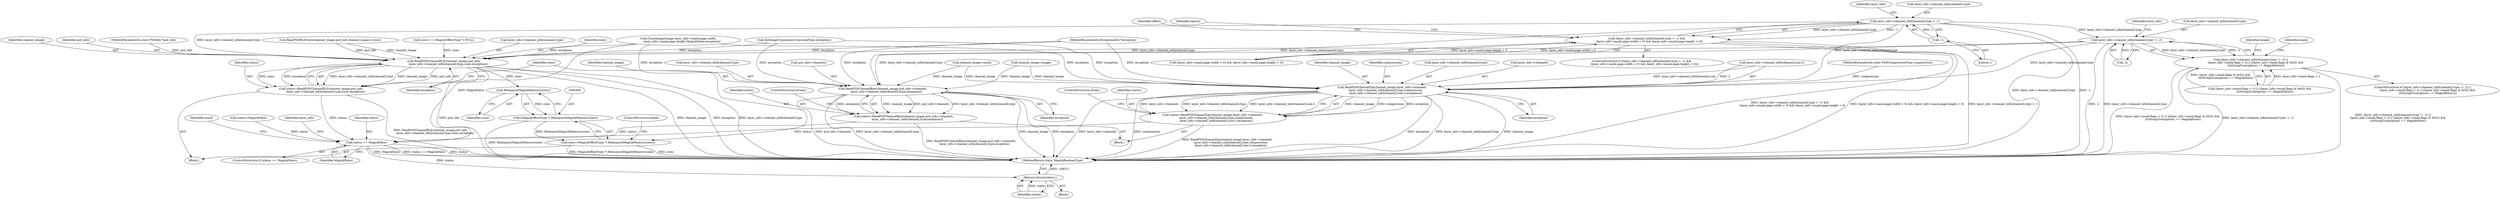 digraph "0_ImageMagick_04a567494786d5bb50894fc8bb8fea0cf496bea8@pointer" {
"1000124" [label="(Call,layer_info->channel_info[channel].type < -1)"];
"1000132" [label="(Call,-1)"];
"1000123" [label="(Call,(layer_info->channel_info[channel].type < -1) &&\n      (layer_info->mask.page.width > 0) && (layer_info->mask.page.height > 0))"];
"1000162" [label="(Call,layer_info->channel_info[channel].type != -2)"];
"1000161" [label="(Call,(layer_info->channel_info[channel].type != -2) ||\n           (layer_info->mask.flags > 2) || ((layer_info->mask.flags & 0x02) &&\n            (IsStringTrue(option) == MagickFalse)))"];
"1000254" [label="(Call,ReadPSDChannelRaw(channel_image,psd_info->channels,\n        layer_info->channel_info[channel].type,exception))"];
"1000252" [label="(Call,status=ReadPSDChannelRaw(channel_image,psd_info->channels,\n        layer_info->channel_info[channel].type,exception))"];
"1000368" [label="(Call,status == MagickFalse)"];
"1000393" [label="(Return,return(status);)"];
"1000293" [label="(Call,ReadPSDChannelRLE(channel_image,psd_info,\n          layer_info->channel_info[channel].type,sizes,exception))"];
"1000291" [label="(Call,status=ReadPSDChannelRLE(channel_image,psd_info,\n          layer_info->channel_info[channel].type,sizes,exception))"];
"1000309" [label="(Call,RelinquishMagickMemory(sizes))"];
"1000307" [label="(Call,(MagickOffsetType *) RelinquishMagickMemory(sizes))"];
"1000305" [label="(Call,sizes=(MagickOffsetType *) RelinquishMagickMemory(sizes))"];
"1000316" [label="(Call,ReadPSDChannelZip(channel_image,layer_info->channels,\n        layer_info->channel_info[channel].type,compression,\n        layer_info->channel_info[channel].size-2,exception))"];
"1000314" [label="(Call,status=ReadPSDChannelZip(channel_image,layer_info->channels,\n        layer_info->channel_info[channel].type,compression,\n        layer_info->channel_info[channel].size-2,exception))"];
"1000389" [label="(Identifier,layer_info)"];
"1000316" [label="(Call,ReadPSDChannelZip(channel_image,layer_info->channels,\n        layer_info->channel_info[channel].type,compression,\n        layer_info->channel_info[channel].size-2,exception))"];
"1000311" [label="(ControlStructure,break;)"];
"1000273" [label="(Call,ReadPSDRLESizes(channel_image,psd_info,channel_image->rows))"];
"1000292" [label="(Identifier,status)"];
"1000254" [label="(Call,ReadPSDChannelRaw(channel_image,psd_info->channels,\n        layer_info->channel_info[channel].type,exception))"];
"1000328" [label="(Identifier,compression)"];
"1000139" [label="(Identifier,layer_info)"];
"1000122" [label="(ControlStructure,if ((layer_info->channel_info[channel].type < -1) &&\n      (layer_info->mask.page.width > 0) && (layer_info->mask.page.height > 0)))"];
"1000242" [label="(Identifier,offset)"];
"1000176" [label="(Identifier,layer_info)"];
"1000394" [label="(Identifier,status)"];
"1000269" [label="(Block,)"];
"1000395" [label="(MethodReturn,static MagickBooleanType)"];
"1000280" [label="(Call,sizes == (MagickOffsetType *) NULL)"];
"1000310" [label="(Identifier,sizes)"];
"1000296" [label="(Call,layer_info->channel_info[channel].type)"];
"1000245" [label="(Call,status=MagickFalse)"];
"1000114" [label="(Call,channel_image=image)"];
"1000170" [label="(Call,-2)"];
"1000321" [label="(Call,layer_info->channel_info[channel].type)"];
"1000393" [label="(Return,return(status);)"];
"1000307" [label="(Call,(MagickOffsetType *) RelinquishMagickMemory(sizes))"];
"1000194" [label="(Identifier,image)"];
"1000318" [label="(Call,layer_info->channels)"];
"1000329" [label="(Call,layer_info->channel_info[channel].size-2)"];
"1000314" [label="(Call,status=ReadPSDChannelZip(channel_image,layer_info->channels,\n        layer_info->channel_info[channel].type,compression,\n        layer_info->channel_info[channel].size-2,exception))"];
"1000293" [label="(Call,ReadPSDChannelRLE(channel_image,psd_info,\n          layer_info->channel_info[channel].type,sizes,exception))"];
"1000256" [label="(Call,psd_info->channels)"];
"1000266" [label="(Identifier,exception)"];
"1000125" [label="(Call,layer_info->channel_info[channel].type)"];
"1000160" [label="(ControlStructure,if ((layer_info->channel_info[channel].type != -2) ||\n           (layer_info->mask.flags > 2) || ((layer_info->mask.flags & 0x02) &&\n            (IsStringTrue(option) == MagickFalse))))"];
"1000303" [label="(Identifier,sizes)"];
"1000108" [label="(MethodParameterIn,ExceptionInfo *exception)"];
"1000252" [label="(Call,status=ReadPSDChannelRaw(channel_image,psd_info->channels,\n        layer_info->channel_info[channel].type,exception))"];
"1000107" [label="(MethodParameterIn,const PSDCompressionType compression)"];
"1000133" [label="(Literal,1)"];
"1000208" [label="(Identifier,mask)"];
"1000209" [label="(Call,CloneImage(image,layer_info->mask.page.width,\n         layer_info->mask.page.height,MagickFalse,exception))"];
"1000294" [label="(Identifier,channel_image)"];
"1000338" [label="(Identifier,exception)"];
"1000109" [label="(Block,)"];
"1000369" [label="(Identifier,status)"];
"1000315" [label="(Identifier,status)"];
"1000306" [label="(Identifier,sizes)"];
"1000253" [label="(Identifier,status)"];
"1000374" [label="(Identifier,mask)"];
"1000267" [label="(ControlStructure,break;)"];
"1000368" [label="(Call,status == MagickFalse)"];
"1000339" [label="(ControlStructure,break;)"];
"1000162" [label="(Call,layer_info->channel_info[channel].type != -2)"];
"1000304" [label="(Identifier,exception)"];
"1000295" [label="(Identifier,psd_info)"];
"1000123" [label="(Call,(layer_info->channel_info[channel].type < -1) &&\n      (layer_info->mask.page.width > 0) && (layer_info->mask.page.height > 0))"];
"1000370" [label="(Identifier,MagickFalse)"];
"1000104" [label="(MethodParameterIn,const PSDInfo *psd_info)"];
"1000134" [label="(Call,(layer_info->mask.page.width > 0) && (layer_info->mask.page.height > 0))"];
"1000161" [label="(Call,(layer_info->channel_info[channel].type != -2) ||\n           (layer_info->mask.flags > 2) || ((layer_info->mask.flags & 0x02) &&\n            (IsStringTrue(option) == MagickFalse)))"];
"1000156" [label="(Identifier,option)"];
"1000305" [label="(Call,sizes=(MagickOffsetType *) RelinquishMagickMemory(sizes))"];
"1000132" [label="(Call,-1)"];
"1000259" [label="(Call,layer_info->channel_info[channel].type)"];
"1000309" [label="(Call,RelinquishMagickMemory(sizes))"];
"1000234" [label="(Call,SetImageType(mask,GrayscaleType,exception))"];
"1000291" [label="(Call,status=ReadPSDChannelRLE(channel_image,psd_info,\n          layer_info->channel_info[channel].type,sizes,exception))"];
"1000238" [label="(Call,channel_image=mask)"];
"1000367" [label="(ControlStructure,if (status == MagickFalse))"];
"1000317" [label="(Identifier,channel_image)"];
"1000255" [label="(Identifier,channel_image)"];
"1000124" [label="(Call,layer_info->channel_info[channel].type < -1)"];
"1000250" [label="(Block,)"];
"1000172" [label="(Call,(layer_info->mask.flags > 2) || ((layer_info->mask.flags & 0x02) &&\n            (IsStringTrue(option) == MagickFalse)))"];
"1000163" [label="(Call,layer_info->channel_info[channel].type)"];
"1000124" -> "1000123"  [label="AST: "];
"1000124" -> "1000132"  [label="CFG: "];
"1000125" -> "1000124"  [label="AST: "];
"1000132" -> "1000124"  [label="AST: "];
"1000139" -> "1000124"  [label="CFG: "];
"1000123" -> "1000124"  [label="CFG: "];
"1000124" -> "1000395"  [label="DDG: layer_info->channel_info[channel].type"];
"1000124" -> "1000395"  [label="DDG: -1"];
"1000124" -> "1000123"  [label="DDG: layer_info->channel_info[channel].type"];
"1000124" -> "1000123"  [label="DDG: -1"];
"1000132" -> "1000124"  [label="DDG: 1"];
"1000124" -> "1000162"  [label="DDG: layer_info->channel_info[channel].type"];
"1000124" -> "1000254"  [label="DDG: layer_info->channel_info[channel].type"];
"1000124" -> "1000293"  [label="DDG: layer_info->channel_info[channel].type"];
"1000124" -> "1000316"  [label="DDG: layer_info->channel_info[channel].type"];
"1000132" -> "1000133"  [label="CFG: "];
"1000133" -> "1000132"  [label="AST: "];
"1000123" -> "1000122"  [label="AST: "];
"1000123" -> "1000134"  [label="CFG: "];
"1000134" -> "1000123"  [label="AST: "];
"1000156" -> "1000123"  [label="CFG: "];
"1000242" -> "1000123"  [label="CFG: "];
"1000123" -> "1000395"  [label="DDG: (layer_info->channel_info[channel].type < -1) &&\n      (layer_info->mask.page.width > 0) && (layer_info->mask.page.height > 0)"];
"1000123" -> "1000395"  [label="DDG: (layer_info->mask.page.width > 0) && (layer_info->mask.page.height > 0)"];
"1000123" -> "1000395"  [label="DDG: layer_info->channel_info[channel].type < -1"];
"1000134" -> "1000123"  [label="DDG: layer_info->mask.page.width > 0"];
"1000134" -> "1000123"  [label="DDG: layer_info->mask.page.height > 0"];
"1000162" -> "1000161"  [label="AST: "];
"1000162" -> "1000170"  [label="CFG: "];
"1000163" -> "1000162"  [label="AST: "];
"1000170" -> "1000162"  [label="AST: "];
"1000176" -> "1000162"  [label="CFG: "];
"1000161" -> "1000162"  [label="CFG: "];
"1000162" -> "1000395"  [label="DDG: -2"];
"1000162" -> "1000395"  [label="DDG: layer_info->channel_info[channel].type"];
"1000162" -> "1000161"  [label="DDG: layer_info->channel_info[channel].type"];
"1000162" -> "1000161"  [label="DDG: -2"];
"1000170" -> "1000162"  [label="DDG: 2"];
"1000162" -> "1000254"  [label="DDG: layer_info->channel_info[channel].type"];
"1000162" -> "1000293"  [label="DDG: layer_info->channel_info[channel].type"];
"1000162" -> "1000316"  [label="DDG: layer_info->channel_info[channel].type"];
"1000161" -> "1000160"  [label="AST: "];
"1000161" -> "1000172"  [label="CFG: "];
"1000172" -> "1000161"  [label="AST: "];
"1000194" -> "1000161"  [label="CFG: "];
"1000208" -> "1000161"  [label="CFG: "];
"1000161" -> "1000395"  [label="DDG: (layer_info->mask.flags > 2) || ((layer_info->mask.flags & 0x02) &&\n            (IsStringTrue(option) == MagickFalse))"];
"1000161" -> "1000395"  [label="DDG: layer_info->channel_info[channel].type != -2"];
"1000161" -> "1000395"  [label="DDG: (layer_info->channel_info[channel].type != -2) ||\n           (layer_info->mask.flags > 2) || ((layer_info->mask.flags & 0x02) &&\n            (IsStringTrue(option) == MagickFalse))"];
"1000172" -> "1000161"  [label="DDG: layer_info->mask.flags > 2"];
"1000172" -> "1000161"  [label="DDG: (layer_info->mask.flags & 0x02) &&\n            (IsStringTrue(option) == MagickFalse)"];
"1000254" -> "1000252"  [label="AST: "];
"1000254" -> "1000266"  [label="CFG: "];
"1000255" -> "1000254"  [label="AST: "];
"1000256" -> "1000254"  [label="AST: "];
"1000259" -> "1000254"  [label="AST: "];
"1000266" -> "1000254"  [label="AST: "];
"1000252" -> "1000254"  [label="CFG: "];
"1000254" -> "1000395"  [label="DDG: layer_info->channel_info[channel].type"];
"1000254" -> "1000395"  [label="DDG: channel_image"];
"1000254" -> "1000395"  [label="DDG: exception"];
"1000254" -> "1000395"  [label="DDG: psd_info->channels"];
"1000254" -> "1000252"  [label="DDG: channel_image"];
"1000254" -> "1000252"  [label="DDG: psd_info->channels"];
"1000254" -> "1000252"  [label="DDG: layer_info->channel_info[channel].type"];
"1000254" -> "1000252"  [label="DDG: exception"];
"1000238" -> "1000254"  [label="DDG: channel_image"];
"1000114" -> "1000254"  [label="DDG: channel_image"];
"1000209" -> "1000254"  [label="DDG: exception"];
"1000234" -> "1000254"  [label="DDG: exception"];
"1000108" -> "1000254"  [label="DDG: exception"];
"1000252" -> "1000250"  [label="AST: "];
"1000253" -> "1000252"  [label="AST: "];
"1000267" -> "1000252"  [label="CFG: "];
"1000252" -> "1000395"  [label="DDG: ReadPSDChannelRaw(channel_image,psd_info->channels,\n        layer_info->channel_info[channel].type,exception)"];
"1000252" -> "1000368"  [label="DDG: status"];
"1000368" -> "1000367"  [label="AST: "];
"1000368" -> "1000370"  [label="CFG: "];
"1000369" -> "1000368"  [label="AST: "];
"1000370" -> "1000368"  [label="AST: "];
"1000374" -> "1000368"  [label="CFG: "];
"1000389" -> "1000368"  [label="CFG: "];
"1000368" -> "1000395"  [label="DDG: status"];
"1000368" -> "1000395"  [label="DDG: MagickFalse"];
"1000368" -> "1000395"  [label="DDG: status == MagickFalse"];
"1000245" -> "1000368"  [label="DDG: status"];
"1000291" -> "1000368"  [label="DDG: status"];
"1000314" -> "1000368"  [label="DDG: status"];
"1000209" -> "1000368"  [label="DDG: MagickFalse"];
"1000368" -> "1000393"  [label="DDG: status"];
"1000393" -> "1000109"  [label="AST: "];
"1000393" -> "1000394"  [label="CFG: "];
"1000394" -> "1000393"  [label="AST: "];
"1000395" -> "1000393"  [label="CFG: "];
"1000393" -> "1000395"  [label="DDG: <RET>"];
"1000394" -> "1000393"  [label="DDG: status"];
"1000293" -> "1000291"  [label="AST: "];
"1000293" -> "1000304"  [label="CFG: "];
"1000294" -> "1000293"  [label="AST: "];
"1000295" -> "1000293"  [label="AST: "];
"1000296" -> "1000293"  [label="AST: "];
"1000303" -> "1000293"  [label="AST: "];
"1000304" -> "1000293"  [label="AST: "];
"1000291" -> "1000293"  [label="CFG: "];
"1000293" -> "1000395"  [label="DDG: channel_image"];
"1000293" -> "1000395"  [label="DDG: exception"];
"1000293" -> "1000395"  [label="DDG: layer_info->channel_info[channel].type"];
"1000293" -> "1000395"  [label="DDG: psd_info"];
"1000293" -> "1000291"  [label="DDG: layer_info->channel_info[channel].type"];
"1000293" -> "1000291"  [label="DDG: channel_image"];
"1000293" -> "1000291"  [label="DDG: psd_info"];
"1000293" -> "1000291"  [label="DDG: sizes"];
"1000293" -> "1000291"  [label="DDG: exception"];
"1000273" -> "1000293"  [label="DDG: channel_image"];
"1000273" -> "1000293"  [label="DDG: psd_info"];
"1000104" -> "1000293"  [label="DDG: psd_info"];
"1000280" -> "1000293"  [label="DDG: sizes"];
"1000209" -> "1000293"  [label="DDG: exception"];
"1000234" -> "1000293"  [label="DDG: exception"];
"1000108" -> "1000293"  [label="DDG: exception"];
"1000293" -> "1000309"  [label="DDG: sizes"];
"1000291" -> "1000269"  [label="AST: "];
"1000292" -> "1000291"  [label="AST: "];
"1000306" -> "1000291"  [label="CFG: "];
"1000291" -> "1000395"  [label="DDG: ReadPSDChannelRLE(channel_image,psd_info,\n          layer_info->channel_info[channel].type,sizes,exception)"];
"1000309" -> "1000307"  [label="AST: "];
"1000309" -> "1000310"  [label="CFG: "];
"1000310" -> "1000309"  [label="AST: "];
"1000307" -> "1000309"  [label="CFG: "];
"1000309" -> "1000307"  [label="DDG: sizes"];
"1000307" -> "1000305"  [label="AST: "];
"1000308" -> "1000307"  [label="AST: "];
"1000305" -> "1000307"  [label="CFG: "];
"1000307" -> "1000395"  [label="DDG: RelinquishMagickMemory(sizes)"];
"1000307" -> "1000305"  [label="DDG: RelinquishMagickMemory(sizes)"];
"1000305" -> "1000269"  [label="AST: "];
"1000306" -> "1000305"  [label="AST: "];
"1000311" -> "1000305"  [label="CFG: "];
"1000305" -> "1000395"  [label="DDG: (MagickOffsetType *) RelinquishMagickMemory(sizes)"];
"1000305" -> "1000395"  [label="DDG: sizes"];
"1000316" -> "1000314"  [label="AST: "];
"1000316" -> "1000338"  [label="CFG: "];
"1000317" -> "1000316"  [label="AST: "];
"1000318" -> "1000316"  [label="AST: "];
"1000321" -> "1000316"  [label="AST: "];
"1000328" -> "1000316"  [label="AST: "];
"1000329" -> "1000316"  [label="AST: "];
"1000338" -> "1000316"  [label="AST: "];
"1000314" -> "1000316"  [label="CFG: "];
"1000316" -> "1000395"  [label="DDG: layer_info->channels"];
"1000316" -> "1000395"  [label="DDG: compression"];
"1000316" -> "1000395"  [label="DDG: exception"];
"1000316" -> "1000395"  [label="DDG: layer_info->channel_info[channel].type"];
"1000316" -> "1000395"  [label="DDG: channel_image"];
"1000316" -> "1000314"  [label="DDG: channel_image"];
"1000316" -> "1000314"  [label="DDG: compression"];
"1000316" -> "1000314"  [label="DDG: exception"];
"1000316" -> "1000314"  [label="DDG: layer_info->channels"];
"1000316" -> "1000314"  [label="DDG: layer_info->channel_info[channel].type"];
"1000316" -> "1000314"  [label="DDG: layer_info->channel_info[channel].size-2"];
"1000238" -> "1000316"  [label="DDG: channel_image"];
"1000114" -> "1000316"  [label="DDG: channel_image"];
"1000107" -> "1000316"  [label="DDG: compression"];
"1000329" -> "1000316"  [label="DDG: layer_info->channel_info[channel].size"];
"1000329" -> "1000316"  [label="DDG: 2"];
"1000209" -> "1000316"  [label="DDG: exception"];
"1000234" -> "1000316"  [label="DDG: exception"];
"1000108" -> "1000316"  [label="DDG: exception"];
"1000314" -> "1000250"  [label="AST: "];
"1000315" -> "1000314"  [label="AST: "];
"1000339" -> "1000314"  [label="CFG: "];
"1000314" -> "1000395"  [label="DDG: ReadPSDChannelZip(channel_image,layer_info->channels,\n        layer_info->channel_info[channel].type,compression,\n        layer_info->channel_info[channel].size-2,exception)"];
}
